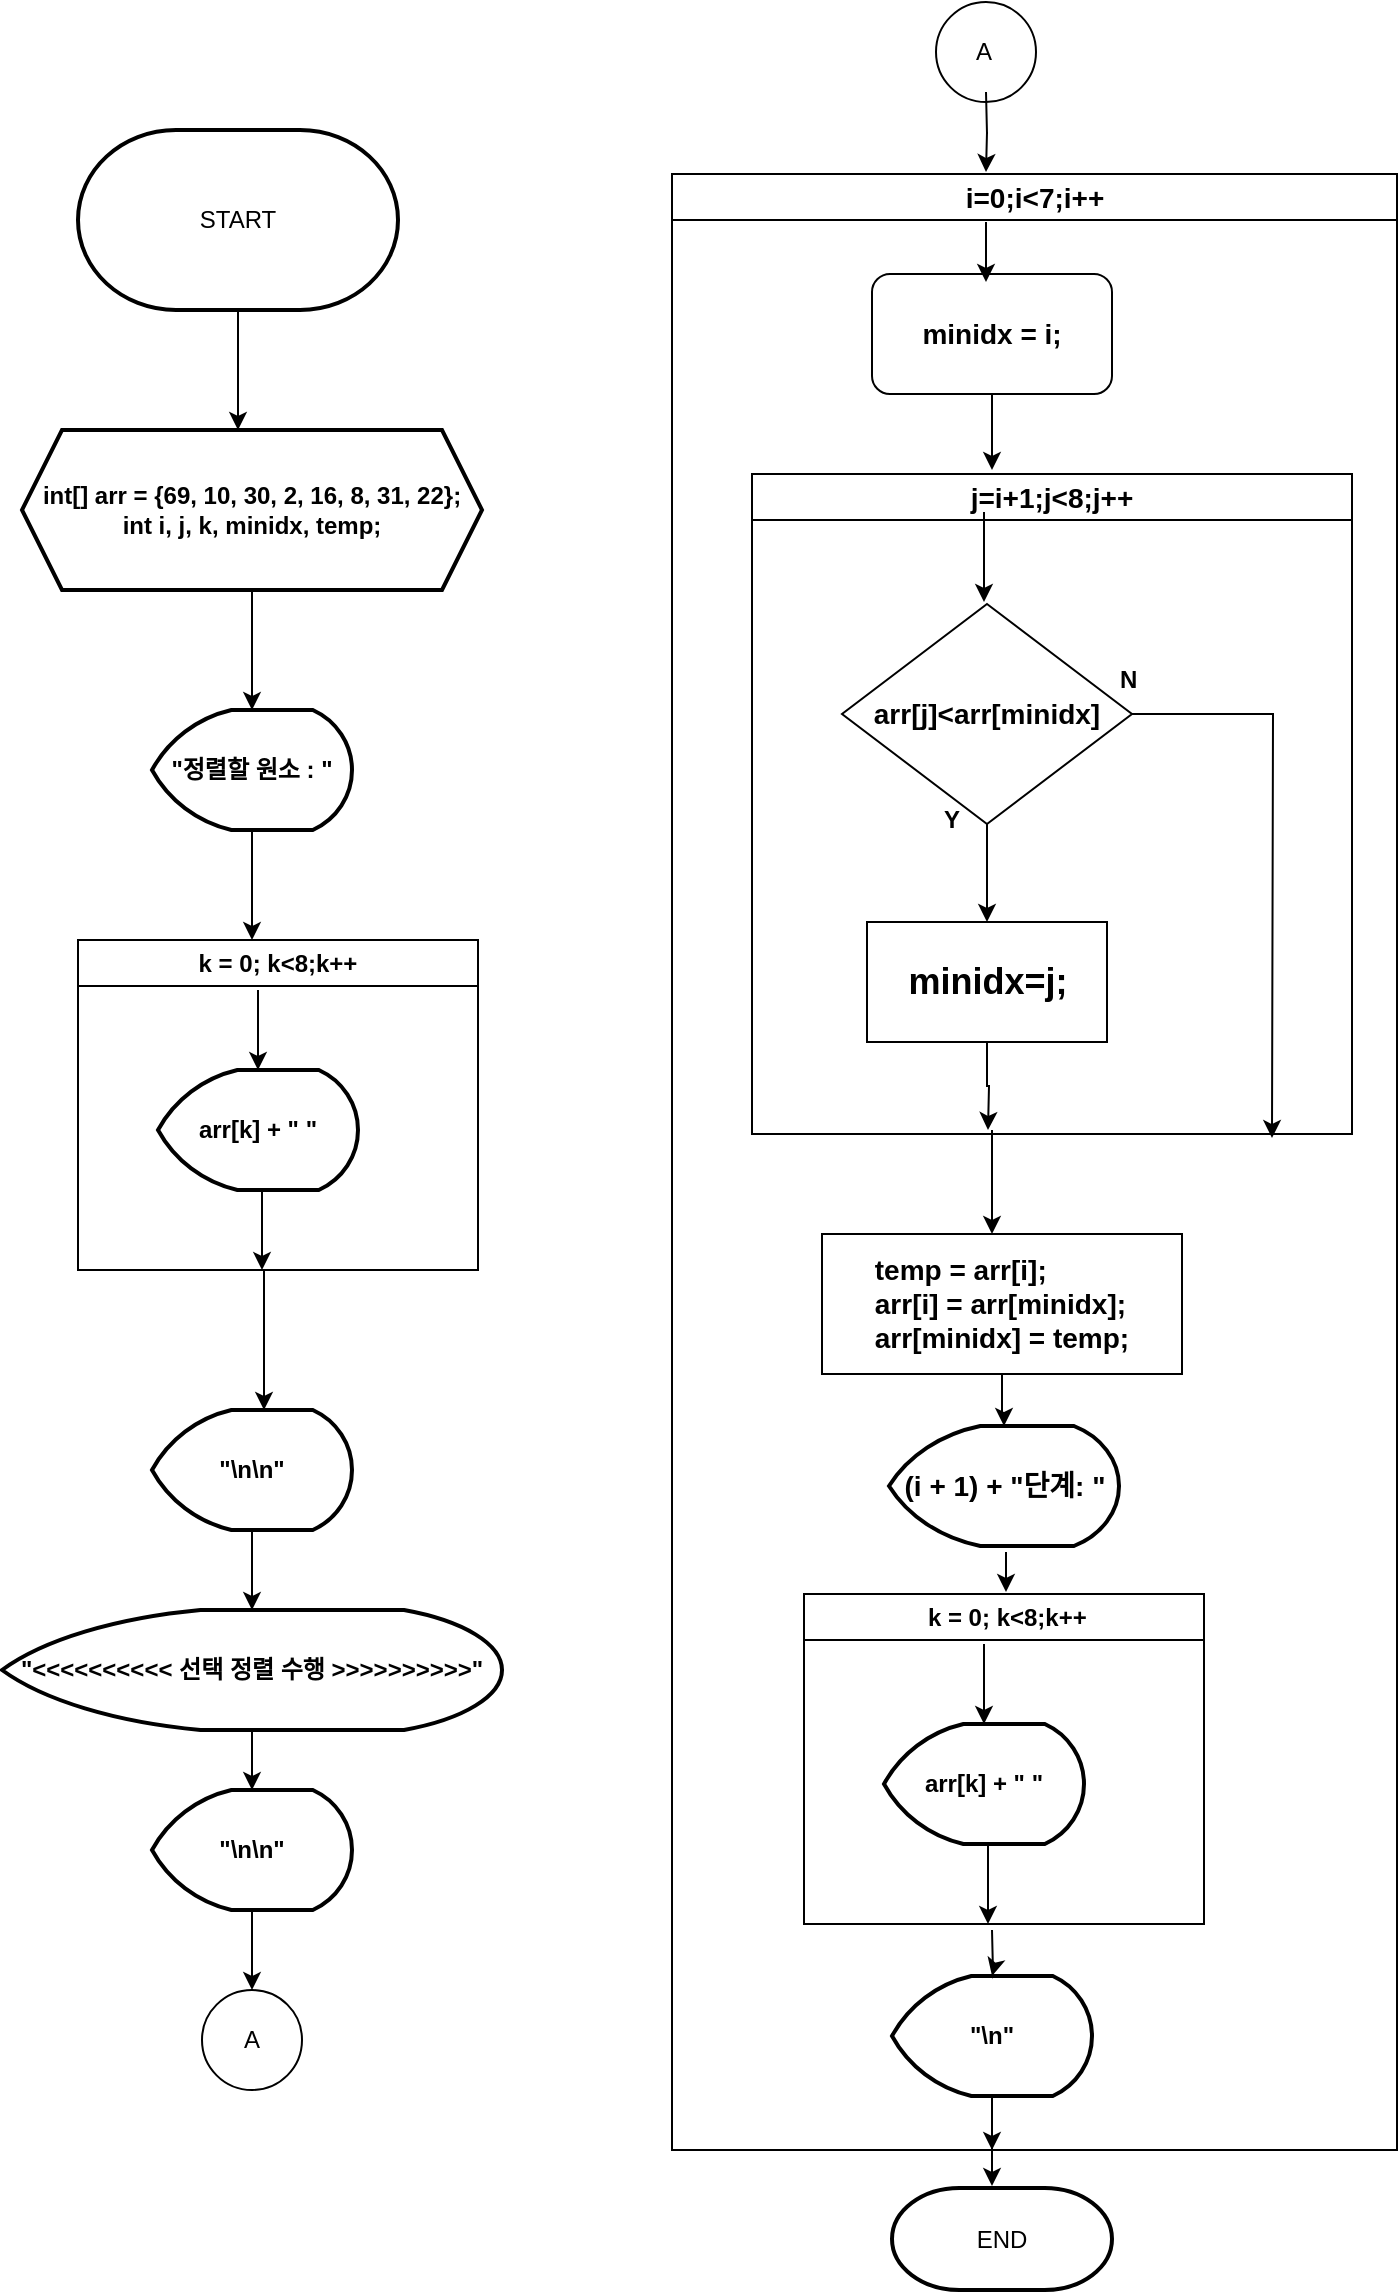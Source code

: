 <mxfile version="24.7.8">
  <diagram id="C5RBs43oDa-KdzZeNtuy" name="Page-1">
    <mxGraphModel dx="999" dy="879" grid="1" gridSize="10" guides="1" tooltips="1" connect="1" arrows="1" fold="1" page="1" pageScale="1" pageWidth="827" pageHeight="1169" math="0" shadow="0">
      <root>
        <mxCell id="WIyWlLk6GJQsqaUBKTNV-0" />
        <mxCell id="WIyWlLk6GJQsqaUBKTNV-1" parent="WIyWlLk6GJQsqaUBKTNV-0" />
        <mxCell id="GW7OH87olpXqv1E2z_X4-4" value="" style="edgeStyle=orthogonalEdgeStyle;rounded=0;orthogonalLoop=1;jettySize=auto;html=1;" edge="1" parent="WIyWlLk6GJQsqaUBKTNV-1" source="GW7OH87olpXqv1E2z_X4-2">
          <mxGeometry relative="1" as="geometry">
            <mxPoint x="163" y="230" as="targetPoint" />
          </mxGeometry>
        </mxCell>
        <mxCell id="GW7OH87olpXqv1E2z_X4-2" value="START" style="strokeWidth=2;html=1;shape=mxgraph.flowchart.terminator;whiteSpace=wrap;" vertex="1" parent="WIyWlLk6GJQsqaUBKTNV-1">
          <mxGeometry x="83" y="80" width="160" height="90" as="geometry" />
        </mxCell>
        <mxCell id="GW7OH87olpXqv1E2z_X4-8" value="" style="edgeStyle=orthogonalEdgeStyle;rounded=0;orthogonalLoop=1;jettySize=auto;html=1;" edge="1" parent="WIyWlLk6GJQsqaUBKTNV-1" source="GW7OH87olpXqv1E2z_X4-5">
          <mxGeometry relative="1" as="geometry">
            <mxPoint x="170" y="485" as="targetPoint" />
          </mxGeometry>
        </mxCell>
        <mxCell id="GW7OH87olpXqv1E2z_X4-5" value="&lt;b&gt;&quot;정렬할 원소 : &quot;&lt;/b&gt;" style="strokeWidth=2;html=1;shape=mxgraph.flowchart.display;whiteSpace=wrap;" vertex="1" parent="WIyWlLk6GJQsqaUBKTNV-1">
          <mxGeometry x="120" y="370" width="100" height="60" as="geometry" />
        </mxCell>
        <mxCell id="GW7OH87olpXqv1E2z_X4-16" value="" style="edgeStyle=orthogonalEdgeStyle;rounded=0;orthogonalLoop=1;jettySize=auto;html=1;" edge="1" parent="WIyWlLk6GJQsqaUBKTNV-1">
          <mxGeometry relative="1" as="geometry">
            <mxPoint x="176" y="650" as="sourcePoint" />
            <mxPoint x="176" y="720" as="targetPoint" />
          </mxGeometry>
        </mxCell>
        <mxCell id="GW7OH87olpXqv1E2z_X4-11" value="" style="edgeStyle=orthogonalEdgeStyle;rounded=0;orthogonalLoop=1;jettySize=auto;html=1;" edge="1" parent="WIyWlLk6GJQsqaUBKTNV-1" source="GW7OH87olpXqv1E2z_X4-10" target="GW7OH87olpXqv1E2z_X4-5">
          <mxGeometry relative="1" as="geometry" />
        </mxCell>
        <mxCell id="GW7OH87olpXqv1E2z_X4-10" value="&lt;b&gt;int[] arr = {69, 10, 30, 2, 16, 8, 31, 22};&lt;/b&gt;&lt;div&gt;&lt;b&gt;int i, j, k, minidx, temp;&lt;/b&gt;&lt;/div&gt;" style="shape=hexagon;perimeter=hexagonPerimeter2;whiteSpace=wrap;html=1;fixedSize=1;strokeWidth=2;" vertex="1" parent="WIyWlLk6GJQsqaUBKTNV-1">
          <mxGeometry x="55" y="230" width="230" height="80" as="geometry" />
        </mxCell>
        <mxCell id="GW7OH87olpXqv1E2z_X4-19" value="" style="edgeStyle=orthogonalEdgeStyle;rounded=0;orthogonalLoop=1;jettySize=auto;html=1;" edge="1" parent="WIyWlLk6GJQsqaUBKTNV-1" source="GW7OH87olpXqv1E2z_X4-17">
          <mxGeometry relative="1" as="geometry">
            <mxPoint x="170" y="820" as="targetPoint" />
          </mxGeometry>
        </mxCell>
        <mxCell id="GW7OH87olpXqv1E2z_X4-17" value="&lt;b&gt;&quot;\n\n&quot;&lt;/b&gt;" style="strokeWidth=2;html=1;shape=mxgraph.flowchart.display;whiteSpace=wrap;" vertex="1" parent="WIyWlLk6GJQsqaUBKTNV-1">
          <mxGeometry x="120" y="720" width="100" height="60" as="geometry" />
        </mxCell>
        <mxCell id="GW7OH87olpXqv1E2z_X4-22" value="" style="edgeStyle=orthogonalEdgeStyle;rounded=0;orthogonalLoop=1;jettySize=auto;html=1;" edge="1" parent="WIyWlLk6GJQsqaUBKTNV-1" source="GW7OH87olpXqv1E2z_X4-20" target="GW7OH87olpXqv1E2z_X4-21">
          <mxGeometry relative="1" as="geometry" />
        </mxCell>
        <mxCell id="GW7OH87olpXqv1E2z_X4-20" value="&lt;b&gt;&quot;&amp;lt;&amp;lt;&amp;lt;&amp;lt;&amp;lt;&amp;lt;&amp;lt;&amp;lt;&amp;lt;&amp;lt; 선택 정렬 수행 &amp;gt;&amp;gt;&amp;gt;&amp;gt;&amp;gt;&amp;gt;&amp;gt;&amp;gt;&amp;gt;&amp;gt;&quot;&lt;/b&gt;" style="strokeWidth=2;html=1;shape=mxgraph.flowchart.display;whiteSpace=wrap;" vertex="1" parent="WIyWlLk6GJQsqaUBKTNV-1">
          <mxGeometry x="45" y="820" width="250" height="60" as="geometry" />
        </mxCell>
        <mxCell id="GW7OH87olpXqv1E2z_X4-25" value="" style="edgeStyle=orthogonalEdgeStyle;rounded=0;orthogonalLoop=1;jettySize=auto;html=1;" edge="1" parent="WIyWlLk6GJQsqaUBKTNV-1" source="GW7OH87olpXqv1E2z_X4-21">
          <mxGeometry relative="1" as="geometry">
            <mxPoint x="170" y="1010" as="targetPoint" />
          </mxGeometry>
        </mxCell>
        <mxCell id="GW7OH87olpXqv1E2z_X4-21" value="&lt;b&gt;&quot;\n\n&quot;&lt;/b&gt;" style="strokeWidth=2;html=1;shape=mxgraph.flowchart.display;whiteSpace=wrap;" vertex="1" parent="WIyWlLk6GJQsqaUBKTNV-1">
          <mxGeometry x="120" y="910" width="100" height="60" as="geometry" />
        </mxCell>
        <mxCell id="GW7OH87olpXqv1E2z_X4-31" value="" style="group" vertex="1" connectable="0" parent="WIyWlLk6GJQsqaUBKTNV-1">
          <mxGeometry x="140" y="1010" width="60" height="50" as="geometry" />
        </mxCell>
        <mxCell id="GW7OH87olpXqv1E2z_X4-28" value="" style="verticalLabelPosition=bottom;verticalAlign=top;html=1;shape=mxgraph.flowchart.on-page_reference;" vertex="1" parent="GW7OH87olpXqv1E2z_X4-31">
          <mxGeometry x="5" width="50" height="50" as="geometry" />
        </mxCell>
        <mxCell id="GW7OH87olpXqv1E2z_X4-29" value="A" style="text;html=1;align=center;verticalAlign=middle;whiteSpace=wrap;rounded=0;" vertex="1" parent="GW7OH87olpXqv1E2z_X4-31">
          <mxGeometry y="10" width="60" height="30" as="geometry" />
        </mxCell>
        <mxCell id="GW7OH87olpXqv1E2z_X4-32" value="" style="group" vertex="1" connectable="0" parent="WIyWlLk6GJQsqaUBKTNV-1">
          <mxGeometry x="507" y="16" width="60" height="50" as="geometry" />
        </mxCell>
        <mxCell id="GW7OH87olpXqv1E2z_X4-33" value="" style="verticalLabelPosition=bottom;verticalAlign=top;html=1;shape=mxgraph.flowchart.on-page_reference;" vertex="1" parent="GW7OH87olpXqv1E2z_X4-32">
          <mxGeometry x="5" width="50.0" height="50" as="geometry" />
        </mxCell>
        <mxCell id="GW7OH87olpXqv1E2z_X4-34" value="A" style="text;html=1;align=center;verticalAlign=middle;whiteSpace=wrap;rounded=0;" vertex="1" parent="GW7OH87olpXqv1E2z_X4-32">
          <mxGeometry x="-1" y="10" width="60" height="30" as="geometry" />
        </mxCell>
        <mxCell id="GW7OH87olpXqv1E2z_X4-35" value="&lt;font style=&quot;font-size: 14px;&quot;&gt;i=0;i&amp;lt;7;i++&lt;/font&gt;" style="swimlane;whiteSpace=wrap;html=1;" vertex="1" parent="WIyWlLk6GJQsqaUBKTNV-1">
          <mxGeometry x="380" y="102" width="362.5" height="988" as="geometry" />
        </mxCell>
        <mxCell id="GW7OH87olpXqv1E2z_X4-42" value="&lt;font style=&quot;font-size: 14px;&quot;&gt;&lt;b&gt;minidx = i;&lt;/b&gt;&lt;/font&gt;" style="rounded=1;whiteSpace=wrap;html=1;" vertex="1" parent="GW7OH87olpXqv1E2z_X4-35">
          <mxGeometry x="100" y="50" width="120" height="60" as="geometry" />
        </mxCell>
        <mxCell id="GW7OH87olpXqv1E2z_X4-43" value="&lt;font style=&quot;font-size: 14px;&quot;&gt;j=i+1;j&amp;lt;8;j++&lt;/font&gt;" style="swimlane;whiteSpace=wrap;html=1;startSize=23;" vertex="1" parent="GW7OH87olpXqv1E2z_X4-35">
          <mxGeometry x="40" y="150" width="300" height="330" as="geometry" />
        </mxCell>
        <mxCell id="GW7OH87olpXqv1E2z_X4-51" value="" style="edgeStyle=orthogonalEdgeStyle;rounded=0;orthogonalLoop=1;jettySize=auto;html=1;" edge="1" parent="GW7OH87olpXqv1E2z_X4-43" source="GW7OH87olpXqv1E2z_X4-49" target="GW7OH87olpXqv1E2z_X4-50">
          <mxGeometry relative="1" as="geometry" />
        </mxCell>
        <mxCell id="GW7OH87olpXqv1E2z_X4-49" value="&lt;b&gt;&lt;font style=&quot;font-size: 14px;&quot;&gt;arr[j]&amp;lt;arr[minidx]&lt;/font&gt;&lt;/b&gt;" style="rhombus;whiteSpace=wrap;html=1;" vertex="1" parent="GW7OH87olpXqv1E2z_X4-43">
          <mxGeometry x="45" y="65" width="145" height="110" as="geometry" />
        </mxCell>
        <mxCell id="GW7OH87olpXqv1E2z_X4-50" value="&lt;font style=&quot;font-size: 18px;&quot;&gt;&lt;b&gt;minidx=j;&lt;/b&gt;&lt;/font&gt;" style="rounded=0;whiteSpace=wrap;html=1;" vertex="1" parent="GW7OH87olpXqv1E2z_X4-43">
          <mxGeometry x="57.5" y="224" width="120" height="60" as="geometry" />
        </mxCell>
        <mxCell id="GW7OH87olpXqv1E2z_X4-82" value="&lt;b&gt;Y&lt;/b&gt;" style="text;strokeColor=none;fillColor=none;align=left;verticalAlign=middle;spacingLeft=4;spacingRight=4;overflow=hidden;points=[[0,0.5],[1,0.5]];portConstraint=eastwest;rotatable=0;whiteSpace=wrap;html=1;" vertex="1" parent="GW7OH87olpXqv1E2z_X4-43">
          <mxGeometry x="90" y="158" width="20" height="30" as="geometry" />
        </mxCell>
        <mxCell id="GW7OH87olpXqv1E2z_X4-83" value="&lt;b&gt;N&lt;/b&gt;" style="text;strokeColor=none;fillColor=none;align=left;verticalAlign=middle;spacingLeft=4;spacingRight=4;overflow=hidden;points=[[0,0.5],[1,0.5]];portConstraint=eastwest;rotatable=0;whiteSpace=wrap;html=1;" vertex="1" parent="GW7OH87olpXqv1E2z_X4-43">
          <mxGeometry x="177.5" y="88" width="20" height="30" as="geometry" />
        </mxCell>
        <mxCell id="GW7OH87olpXqv1E2z_X4-48" value="" style="endArrow=classic;html=1;rounded=0;exitX=0.5;exitY=1;exitDx=0;exitDy=0;" edge="1" parent="GW7OH87olpXqv1E2z_X4-35" source="GW7OH87olpXqv1E2z_X4-42">
          <mxGeometry width="50" height="50" relative="1" as="geometry">
            <mxPoint x="-30" y="410" as="sourcePoint" />
            <mxPoint x="160" y="148" as="targetPoint" />
          </mxGeometry>
        </mxCell>
        <mxCell id="GW7OH87olpXqv1E2z_X4-73" value="" style="edgeStyle=orthogonalEdgeStyle;rounded=0;orthogonalLoop=1;jettySize=auto;html=1;" edge="1" parent="GW7OH87olpXqv1E2z_X4-35" source="GW7OH87olpXqv1E2z_X4-55" target="GW7OH87olpXqv1E2z_X4-56">
          <mxGeometry relative="1" as="geometry" />
        </mxCell>
        <mxCell id="GW7OH87olpXqv1E2z_X4-55" value="&lt;div style=&quot;text-align: left;&quot;&gt;&lt;b style=&quot;background-color: initial;&quot;&gt;&lt;font style=&quot;font-size: 14px;&quot;&gt;temp = arr[i];&lt;/font&gt;&lt;/b&gt;&lt;/div&gt;&lt;div style=&quot;text-align: left;&quot;&gt;&lt;b&gt;&lt;font style=&quot;font-size: 14px;&quot;&gt;arr[i] = arr[minidx];&lt;/font&gt;&lt;/b&gt;&lt;/div&gt;&lt;div style=&quot;text-align: left;&quot;&gt;&lt;b&gt;&lt;font style=&quot;font-size: 14px;&quot;&gt;arr[minidx] = temp;&lt;/font&gt;&lt;/b&gt;&lt;/div&gt;" style="rounded=0;whiteSpace=wrap;html=1;" vertex="1" parent="GW7OH87olpXqv1E2z_X4-35">
          <mxGeometry x="75" y="530" width="180" height="70" as="geometry" />
        </mxCell>
        <mxCell id="GW7OH87olpXqv1E2z_X4-56" value="&lt;font style=&quot;font-size: 14px;&quot;&gt;&lt;b&gt;(i + 1) + &quot;단계: &quot;&lt;/b&gt;&lt;/font&gt;" style="strokeWidth=2;html=1;shape=mxgraph.flowchart.display;whiteSpace=wrap;" vertex="1" parent="GW7OH87olpXqv1E2z_X4-35">
          <mxGeometry x="108.5" y="626" width="115" height="60" as="geometry" />
        </mxCell>
        <mxCell id="GW7OH87olpXqv1E2z_X4-58" value="" style="group" vertex="1" connectable="0" parent="GW7OH87olpXqv1E2z_X4-35">
          <mxGeometry x="66" y="710" width="200" height="165" as="geometry" />
        </mxCell>
        <mxCell id="GW7OH87olpXqv1E2z_X4-59" value="&amp;nbsp;k = 0; k&amp;lt;8;k++" style="swimlane;whiteSpace=wrap;html=1;startSize=23;" vertex="1" parent="GW7OH87olpXqv1E2z_X4-58">
          <mxGeometry width="200" height="165" as="geometry" />
        </mxCell>
        <mxCell id="GW7OH87olpXqv1E2z_X4-60" value="&lt;b&gt;arr[k] + &quot; &quot;&lt;/b&gt;" style="strokeWidth=2;html=1;shape=mxgraph.flowchart.display;whiteSpace=wrap;" vertex="1" parent="GW7OH87olpXqv1E2z_X4-59">
          <mxGeometry x="40" y="65" width="100" height="60" as="geometry" />
        </mxCell>
        <mxCell id="GW7OH87olpXqv1E2z_X4-61" value="" style="endArrow=classic;html=1;rounded=0;entryX=0.5;entryY=0;entryDx=0;entryDy=0;entryPerimeter=0;" edge="1" parent="GW7OH87olpXqv1E2z_X4-58" target="GW7OH87olpXqv1E2z_X4-60">
          <mxGeometry width="50" height="50" relative="1" as="geometry">
            <mxPoint x="90" y="25" as="sourcePoint" />
            <mxPoint x="187" y="-25" as="targetPoint" />
            <Array as="points">
              <mxPoint x="90" y="45" />
            </Array>
          </mxGeometry>
        </mxCell>
        <mxCell id="GW7OH87olpXqv1E2z_X4-62" value="" style="endArrow=classic;html=1;rounded=0;entryX=0.5;entryY=0;entryDx=0;entryDy=0;entryPerimeter=0;" edge="1" parent="GW7OH87olpXqv1E2z_X4-58">
          <mxGeometry width="50" height="50" relative="1" as="geometry">
            <mxPoint x="92" y="125" as="sourcePoint" />
            <mxPoint x="92" y="165" as="targetPoint" />
            <Array as="points">
              <mxPoint x="92" y="145" />
            </Array>
          </mxGeometry>
        </mxCell>
        <mxCell id="GW7OH87olpXqv1E2z_X4-63" value="&lt;b&gt;&quot;\n&quot;&lt;/b&gt;" style="strokeWidth=2;html=1;shape=mxgraph.flowchart.display;whiteSpace=wrap;" vertex="1" parent="GW7OH87olpXqv1E2z_X4-35">
          <mxGeometry x="110" y="901" width="100" height="60" as="geometry" />
        </mxCell>
        <mxCell id="GW7OH87olpXqv1E2z_X4-64" value="" style="edgeStyle=orthogonalEdgeStyle;rounded=0;orthogonalLoop=1;jettySize=auto;html=1;" edge="1" parent="GW7OH87olpXqv1E2z_X4-35" target="GW7OH87olpXqv1E2z_X4-63">
          <mxGeometry relative="1" as="geometry">
            <mxPoint x="160" y="878" as="sourcePoint" />
          </mxGeometry>
        </mxCell>
        <mxCell id="GW7OH87olpXqv1E2z_X4-65" value="" style="edgeStyle=orthogonalEdgeStyle;rounded=0;orthogonalLoop=1;jettySize=auto;html=1;" edge="1" parent="GW7OH87olpXqv1E2z_X4-35" source="GW7OH87olpXqv1E2z_X4-50">
          <mxGeometry relative="1" as="geometry">
            <mxPoint x="158" y="478" as="targetPoint" />
          </mxGeometry>
        </mxCell>
        <mxCell id="GW7OH87olpXqv1E2z_X4-81" value="" style="edgeStyle=orthogonalEdgeStyle;rounded=0;orthogonalLoop=1;jettySize=auto;html=1;" edge="1" parent="GW7OH87olpXqv1E2z_X4-35" source="GW7OH87olpXqv1E2z_X4-49">
          <mxGeometry relative="1" as="geometry">
            <mxPoint x="300" y="482" as="targetPoint" />
          </mxGeometry>
        </mxCell>
        <mxCell id="GW7OH87olpXqv1E2z_X4-38" value="" style="edgeStyle=orthogonalEdgeStyle;rounded=0;orthogonalLoop=1;jettySize=auto;html=1;" edge="1" parent="WIyWlLk6GJQsqaUBKTNV-1">
          <mxGeometry relative="1" as="geometry">
            <mxPoint x="537" y="61" as="sourcePoint" />
            <mxPoint x="537.0" y="101" as="targetPoint" />
          </mxGeometry>
        </mxCell>
        <mxCell id="GW7OH87olpXqv1E2z_X4-53" value="" style="endArrow=classic;html=1;rounded=0;" edge="1" parent="WIyWlLk6GJQsqaUBKTNV-1">
          <mxGeometry width="50" height="50" relative="1" as="geometry">
            <mxPoint x="537" y="126" as="sourcePoint" />
            <mxPoint x="537" y="156" as="targetPoint" />
          </mxGeometry>
        </mxCell>
        <mxCell id="GW7OH87olpXqv1E2z_X4-54" value="" style="endArrow=classic;html=1;rounded=0;" edge="1" parent="WIyWlLk6GJQsqaUBKTNV-1">
          <mxGeometry width="50" height="50" relative="1" as="geometry">
            <mxPoint x="536" y="271" as="sourcePoint" />
            <mxPoint x="536" y="316" as="targetPoint" />
          </mxGeometry>
        </mxCell>
        <mxCell id="GW7OH87olpXqv1E2z_X4-57" value="" style="group" vertex="1" connectable="0" parent="WIyWlLk6GJQsqaUBKTNV-1">
          <mxGeometry x="83" y="485" width="200" height="165" as="geometry" />
        </mxCell>
        <mxCell id="GW7OH87olpXqv1E2z_X4-6" value="k = 0; k&amp;lt;8;k++" style="swimlane;whiteSpace=wrap;html=1;startSize=23;" vertex="1" parent="GW7OH87olpXqv1E2z_X4-57">
          <mxGeometry width="200" height="165" as="geometry" />
        </mxCell>
        <mxCell id="GW7OH87olpXqv1E2z_X4-12" value="&lt;b&gt;arr[k] + &quot; &quot;&lt;/b&gt;" style="strokeWidth=2;html=1;shape=mxgraph.flowchart.display;whiteSpace=wrap;" vertex="1" parent="GW7OH87olpXqv1E2z_X4-6">
          <mxGeometry x="40" y="65" width="100" height="60" as="geometry" />
        </mxCell>
        <mxCell id="GW7OH87olpXqv1E2z_X4-13" value="" style="endArrow=classic;html=1;rounded=0;entryX=0.5;entryY=0;entryDx=0;entryDy=0;entryPerimeter=0;" edge="1" parent="GW7OH87olpXqv1E2z_X4-57" target="GW7OH87olpXqv1E2z_X4-12">
          <mxGeometry width="50" height="50" relative="1" as="geometry">
            <mxPoint x="90" y="25" as="sourcePoint" />
            <mxPoint x="187" y="-25" as="targetPoint" />
            <Array as="points">
              <mxPoint x="90" y="45" />
            </Array>
          </mxGeometry>
        </mxCell>
        <mxCell id="GW7OH87olpXqv1E2z_X4-14" value="" style="endArrow=classic;html=1;rounded=0;entryX=0.5;entryY=0;entryDx=0;entryDy=0;entryPerimeter=0;" edge="1" parent="GW7OH87olpXqv1E2z_X4-57">
          <mxGeometry width="50" height="50" relative="1" as="geometry">
            <mxPoint x="92" y="125" as="sourcePoint" />
            <mxPoint x="92" y="165" as="targetPoint" />
            <Array as="points">
              <mxPoint x="92" y="145" />
            </Array>
          </mxGeometry>
        </mxCell>
        <mxCell id="GW7OH87olpXqv1E2z_X4-68" value="" style="edgeStyle=orthogonalEdgeStyle;rounded=0;orthogonalLoop=1;jettySize=auto;html=1;" edge="1" parent="WIyWlLk6GJQsqaUBKTNV-1">
          <mxGeometry relative="1" as="geometry">
            <mxPoint x="540" y="582" as="sourcePoint" />
            <mxPoint x="540" y="632" as="targetPoint" />
            <Array as="points">
              <mxPoint x="540" y="580" />
              <mxPoint x="540" y="580" />
            </Array>
          </mxGeometry>
        </mxCell>
        <mxCell id="GW7OH87olpXqv1E2z_X4-70" value="" style="edgeStyle=orthogonalEdgeStyle;rounded=0;orthogonalLoop=1;jettySize=auto;html=1;" edge="1" parent="WIyWlLk6GJQsqaUBKTNV-1" source="GW7OH87olpXqv1E2z_X4-63">
          <mxGeometry relative="1" as="geometry">
            <mxPoint x="540" y="1090" as="targetPoint" />
          </mxGeometry>
        </mxCell>
        <mxCell id="GW7OH87olpXqv1E2z_X4-76" value="" style="endArrow=classic;html=1;rounded=0;" edge="1" parent="WIyWlLk6GJQsqaUBKTNV-1">
          <mxGeometry width="50" height="50" relative="1" as="geometry">
            <mxPoint x="547" y="791" as="sourcePoint" />
            <mxPoint x="547" y="811" as="targetPoint" />
          </mxGeometry>
        </mxCell>
        <mxCell id="GW7OH87olpXqv1E2z_X4-77" value="END" style="strokeWidth=2;html=1;shape=mxgraph.flowchart.terminator;whiteSpace=wrap;" vertex="1" parent="WIyWlLk6GJQsqaUBKTNV-1">
          <mxGeometry x="490" y="1109" width="110" height="51" as="geometry" />
        </mxCell>
        <mxCell id="GW7OH87olpXqv1E2z_X4-85" value="" style="edgeStyle=orthogonalEdgeStyle;rounded=0;orthogonalLoop=1;jettySize=auto;html=1;" edge="1" parent="WIyWlLk6GJQsqaUBKTNV-1">
          <mxGeometry relative="1" as="geometry">
            <mxPoint x="540" y="1081" as="sourcePoint" />
            <mxPoint x="540" y="1108" as="targetPoint" />
            <Array as="points">
              <mxPoint x="540" y="1108" />
              <mxPoint x="540" y="1108" />
            </Array>
          </mxGeometry>
        </mxCell>
      </root>
    </mxGraphModel>
  </diagram>
</mxfile>
